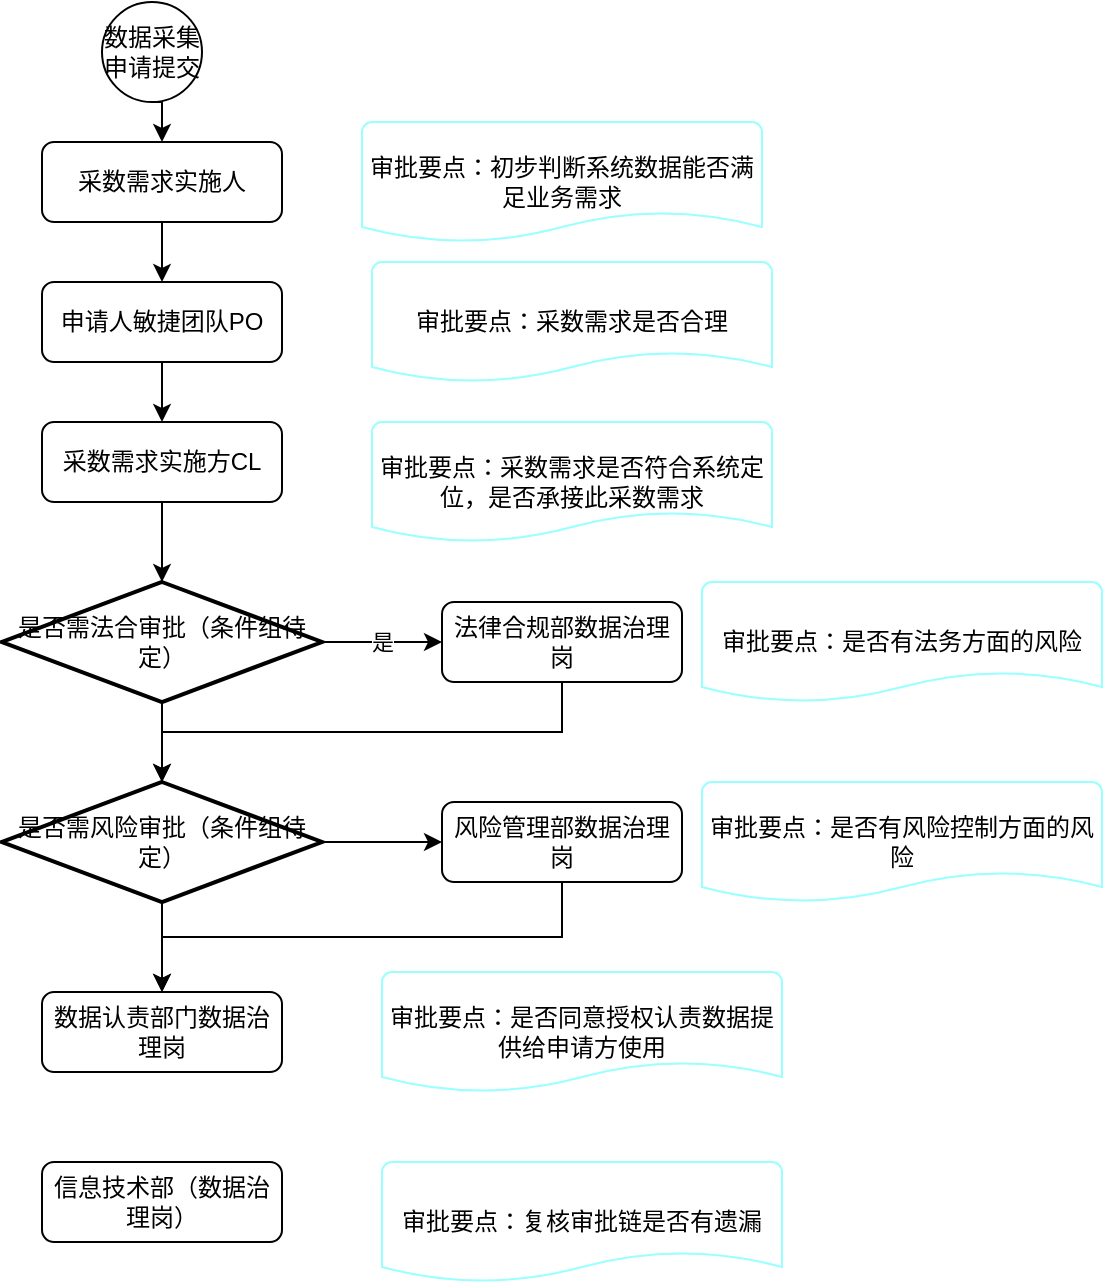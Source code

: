 <mxfile version="15.5.6" type="github">
  <diagram id="C5RBs43oDa-KdzZeNtuy" name="Page-1">
    <mxGraphModel dx="1038" dy="515" grid="1" gridSize="10" guides="1" tooltips="1" connect="1" arrows="1" fold="1" page="1" pageScale="1" pageWidth="827" pageHeight="1169" math="0" shadow="0">
      <root>
        <mxCell id="WIyWlLk6GJQsqaUBKTNV-0" />
        <mxCell id="WIyWlLk6GJQsqaUBKTNV-1" parent="WIyWlLk6GJQsqaUBKTNV-0" />
        <mxCell id="092yh7iM73x2DRxZ7nhi-10" style="edgeStyle=orthogonalEdgeStyle;rounded=0;orthogonalLoop=1;jettySize=auto;html=1;exitX=0.5;exitY=1;exitDx=0;exitDy=0;entryX=0.5;entryY=0;entryDx=0;entryDy=0;" edge="1" parent="WIyWlLk6GJQsqaUBKTNV-1" source="092yh7iM73x2DRxZ7nhi-0" target="092yh7iM73x2DRxZ7nhi-4">
          <mxGeometry relative="1" as="geometry" />
        </mxCell>
        <mxCell id="092yh7iM73x2DRxZ7nhi-0" value="数据采集申请提交" style="ellipse;whiteSpace=wrap;html=1;aspect=fixed;" vertex="1" parent="WIyWlLk6GJQsqaUBKTNV-1">
          <mxGeometry x="130" y="80" width="50" height="50" as="geometry" />
        </mxCell>
        <mxCell id="092yh7iM73x2DRxZ7nhi-12" style="edgeStyle=orthogonalEdgeStyle;rounded=0;orthogonalLoop=1;jettySize=auto;html=1;exitX=0.5;exitY=1;exitDx=0;exitDy=0;entryX=0.5;entryY=0;entryDx=0;entryDy=0;" edge="1" parent="WIyWlLk6GJQsqaUBKTNV-1" source="092yh7iM73x2DRxZ7nhi-1" target="092yh7iM73x2DRxZ7nhi-2">
          <mxGeometry relative="1" as="geometry" />
        </mxCell>
        <mxCell id="092yh7iM73x2DRxZ7nhi-1" value="申请人敏捷团队PO" style="rounded=1;whiteSpace=wrap;html=1;" vertex="1" parent="WIyWlLk6GJQsqaUBKTNV-1">
          <mxGeometry x="100" y="220" width="120" height="40" as="geometry" />
        </mxCell>
        <mxCell id="092yh7iM73x2DRxZ7nhi-13" style="edgeStyle=orthogonalEdgeStyle;rounded=0;orthogonalLoop=1;jettySize=auto;html=1;entryX=0.5;entryY=0;entryDx=0;entryDy=0;entryPerimeter=0;" edge="1" parent="WIyWlLk6GJQsqaUBKTNV-1" source="092yh7iM73x2DRxZ7nhi-2" target="092yh7iM73x2DRxZ7nhi-9">
          <mxGeometry relative="1" as="geometry" />
        </mxCell>
        <mxCell id="092yh7iM73x2DRxZ7nhi-2" value="采数需求实施方CL" style="rounded=1;whiteSpace=wrap;html=1;" vertex="1" parent="WIyWlLk6GJQsqaUBKTNV-1">
          <mxGeometry x="100" y="290" width="120" height="40" as="geometry" />
        </mxCell>
        <mxCell id="092yh7iM73x2DRxZ7nhi-3" value="审批要点：采数需求是否合理" style="strokeWidth=1;html=1;shape=mxgraph.flowchart.document2;whiteSpace=wrap;size=0.25;strokeColor=#99FFFF;" vertex="1" parent="WIyWlLk6GJQsqaUBKTNV-1">
          <mxGeometry x="265" y="210" width="200" height="60" as="geometry" />
        </mxCell>
        <mxCell id="092yh7iM73x2DRxZ7nhi-11" style="edgeStyle=orthogonalEdgeStyle;rounded=0;orthogonalLoop=1;jettySize=auto;html=1;exitX=0.5;exitY=1;exitDx=0;exitDy=0;entryX=0.5;entryY=0;entryDx=0;entryDy=0;" edge="1" parent="WIyWlLk6GJQsqaUBKTNV-1" source="092yh7iM73x2DRxZ7nhi-4" target="092yh7iM73x2DRxZ7nhi-1">
          <mxGeometry relative="1" as="geometry" />
        </mxCell>
        <mxCell id="092yh7iM73x2DRxZ7nhi-4" value="采数需求实施人" style="rounded=1;whiteSpace=wrap;html=1;" vertex="1" parent="WIyWlLk6GJQsqaUBKTNV-1">
          <mxGeometry x="100" y="150" width="120" height="40" as="geometry" />
        </mxCell>
        <mxCell id="092yh7iM73x2DRxZ7nhi-5" value="审批要点：初步判断系统数据能否满足业务需求" style="strokeWidth=1;html=1;shape=mxgraph.flowchart.document2;whiteSpace=wrap;size=0.25;strokeColor=#99FFFF;" vertex="1" parent="WIyWlLk6GJQsqaUBKTNV-1">
          <mxGeometry x="260" y="140" width="200" height="60" as="geometry" />
        </mxCell>
        <mxCell id="092yh7iM73x2DRxZ7nhi-6" value="审批要点：采数需求是否符合系统定位，是否承接此采数需求" style="strokeWidth=1;html=1;shape=mxgraph.flowchart.document2;whiteSpace=wrap;size=0.25;strokeColor=#99FFFF;" vertex="1" parent="WIyWlLk6GJQsqaUBKTNV-1">
          <mxGeometry x="265" y="290" width="200" height="60" as="geometry" />
        </mxCell>
        <mxCell id="092yh7iM73x2DRxZ7nhi-31" style="edgeStyle=orthogonalEdgeStyle;rounded=0;orthogonalLoop=1;jettySize=auto;html=1;exitX=0.5;exitY=1;exitDx=0;exitDy=0;entryX=0.5;entryY=0;entryDx=0;entryDy=0;entryPerimeter=0;" edge="1" parent="WIyWlLk6GJQsqaUBKTNV-1" source="092yh7iM73x2DRxZ7nhi-7" target="092yh7iM73x2DRxZ7nhi-29">
          <mxGeometry relative="1" as="geometry" />
        </mxCell>
        <mxCell id="092yh7iM73x2DRxZ7nhi-7" value="法律合规部数据治理岗" style="rounded=1;whiteSpace=wrap;html=1;" vertex="1" parent="WIyWlLk6GJQsqaUBKTNV-1">
          <mxGeometry x="300" y="380" width="120" height="40" as="geometry" />
        </mxCell>
        <mxCell id="092yh7iM73x2DRxZ7nhi-8" value="审批要点：是否有法务方面的风险" style="strokeWidth=1;html=1;shape=mxgraph.flowchart.document2;whiteSpace=wrap;size=0.25;strokeColor=#99FFFF;" vertex="1" parent="WIyWlLk6GJQsqaUBKTNV-1">
          <mxGeometry x="430" y="370" width="200" height="60" as="geometry" />
        </mxCell>
        <mxCell id="092yh7iM73x2DRxZ7nhi-14" value="是" style="edgeStyle=orthogonalEdgeStyle;rounded=0;orthogonalLoop=1;jettySize=auto;html=1;exitX=1;exitY=0.5;exitDx=0;exitDy=0;exitPerimeter=0;entryX=0;entryY=0.5;entryDx=0;entryDy=0;" edge="1" parent="WIyWlLk6GJQsqaUBKTNV-1" source="092yh7iM73x2DRxZ7nhi-9" target="092yh7iM73x2DRxZ7nhi-7">
          <mxGeometry relative="1" as="geometry" />
        </mxCell>
        <mxCell id="092yh7iM73x2DRxZ7nhi-19" style="edgeStyle=orthogonalEdgeStyle;rounded=0;orthogonalLoop=1;jettySize=auto;html=1;exitX=0.5;exitY=1;exitDx=0;exitDy=0;exitPerimeter=0;entryX=0.5;entryY=0;entryDx=0;entryDy=0;entryPerimeter=0;" edge="1" parent="WIyWlLk6GJQsqaUBKTNV-1" source="092yh7iM73x2DRxZ7nhi-9" target="092yh7iM73x2DRxZ7nhi-29">
          <mxGeometry relative="1" as="geometry">
            <mxPoint x="160" y="460" as="targetPoint" />
          </mxGeometry>
        </mxCell>
        <mxCell id="092yh7iM73x2DRxZ7nhi-9" value="是否需法合审批（条件组待定）" style="strokeWidth=2;html=1;shape=mxgraph.flowchart.decision;whiteSpace=wrap;" vertex="1" parent="WIyWlLk6GJQsqaUBKTNV-1">
          <mxGeometry x="80" y="370" width="160" height="60" as="geometry" />
        </mxCell>
        <mxCell id="092yh7iM73x2DRxZ7nhi-18" value="审批要点：是否有风险控制方面的风险" style="strokeWidth=1;html=1;shape=mxgraph.flowchart.document2;whiteSpace=wrap;size=0.25;strokeColor=#99FFFF;" vertex="1" parent="WIyWlLk6GJQsqaUBKTNV-1">
          <mxGeometry x="430" y="470" width="200" height="60" as="geometry" />
        </mxCell>
        <mxCell id="092yh7iM73x2DRxZ7nhi-34" style="edgeStyle=orthogonalEdgeStyle;rounded=0;orthogonalLoop=1;jettySize=auto;html=1;exitX=0.5;exitY=1;exitDx=0;exitDy=0;entryX=0.5;entryY=0;entryDx=0;entryDy=0;" edge="1" parent="WIyWlLk6GJQsqaUBKTNV-1" source="092yh7iM73x2DRxZ7nhi-22" target="092yh7iM73x2DRxZ7nhi-32">
          <mxGeometry relative="1" as="geometry" />
        </mxCell>
        <mxCell id="092yh7iM73x2DRxZ7nhi-22" value="风险管理部数据治理岗" style="rounded=1;whiteSpace=wrap;html=1;" vertex="1" parent="WIyWlLk6GJQsqaUBKTNV-1">
          <mxGeometry x="300" y="480" width="120" height="40" as="geometry" />
        </mxCell>
        <mxCell id="092yh7iM73x2DRxZ7nhi-24" value="信息技术部（数据治理岗）" style="rounded=1;whiteSpace=wrap;html=1;" vertex="1" parent="WIyWlLk6GJQsqaUBKTNV-1">
          <mxGeometry x="100" y="660" width="120" height="40" as="geometry" />
        </mxCell>
        <mxCell id="092yh7iM73x2DRxZ7nhi-25" value="审批要点：是否同意授权认责数据提供给申请方使用" style="strokeWidth=1;html=1;shape=mxgraph.flowchart.document2;whiteSpace=wrap;size=0.25;strokeColor=#99FFFF;" vertex="1" parent="WIyWlLk6GJQsqaUBKTNV-1">
          <mxGeometry x="270" y="565" width="200" height="60" as="geometry" />
        </mxCell>
        <mxCell id="092yh7iM73x2DRxZ7nhi-33" style="edgeStyle=orthogonalEdgeStyle;rounded=0;orthogonalLoop=1;jettySize=auto;html=1;exitX=1;exitY=0.5;exitDx=0;exitDy=0;exitPerimeter=0;" edge="1" parent="WIyWlLk6GJQsqaUBKTNV-1" source="092yh7iM73x2DRxZ7nhi-29" target="092yh7iM73x2DRxZ7nhi-22">
          <mxGeometry relative="1" as="geometry" />
        </mxCell>
        <mxCell id="092yh7iM73x2DRxZ7nhi-36" style="edgeStyle=orthogonalEdgeStyle;rounded=0;orthogonalLoop=1;jettySize=auto;html=1;entryX=0.5;entryY=0;entryDx=0;entryDy=0;" edge="1" parent="WIyWlLk6GJQsqaUBKTNV-1" source="092yh7iM73x2DRxZ7nhi-29" target="092yh7iM73x2DRxZ7nhi-32">
          <mxGeometry relative="1" as="geometry" />
        </mxCell>
        <mxCell id="092yh7iM73x2DRxZ7nhi-29" value="是否需风险审批（条件组待定）" style="strokeWidth=2;html=1;shape=mxgraph.flowchart.decision;whiteSpace=wrap;" vertex="1" parent="WIyWlLk6GJQsqaUBKTNV-1">
          <mxGeometry x="80" y="470" width="160" height="60" as="geometry" />
        </mxCell>
        <mxCell id="092yh7iM73x2DRxZ7nhi-32" value="数据认责部门数据治理岗" style="rounded=1;whiteSpace=wrap;html=1;" vertex="1" parent="WIyWlLk6GJQsqaUBKTNV-1">
          <mxGeometry x="100" y="575" width="120" height="40" as="geometry" />
        </mxCell>
        <mxCell id="092yh7iM73x2DRxZ7nhi-37" value="审批要点：复核审批链是否有遗漏" style="strokeWidth=1;html=1;shape=mxgraph.flowchart.document2;whiteSpace=wrap;size=0.25;strokeColor=#99FFFF;" vertex="1" parent="WIyWlLk6GJQsqaUBKTNV-1">
          <mxGeometry x="270" y="660" width="200" height="60" as="geometry" />
        </mxCell>
      </root>
    </mxGraphModel>
  </diagram>
</mxfile>
